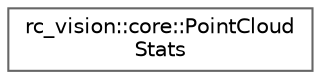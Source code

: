 digraph "类继承关系图"
{
 // LATEX_PDF_SIZE
  bgcolor="transparent";
  edge [fontname=Helvetica,fontsize=10,labelfontname=Helvetica,labelfontsize=10];
  node [fontname=Helvetica,fontsize=10,shape=box,height=0.2,width=0.4];
  rankdir="LR";
  Node0 [id="Node000000",label="rc_vision::core::PointCloud\lStats",height=0.2,width=0.4,color="grey40", fillcolor="white", style="filled",URL="$structrc__vision_1_1core_1_1_point_cloud_stats.html",tooltip="点云统计信息结构体。"];
}
